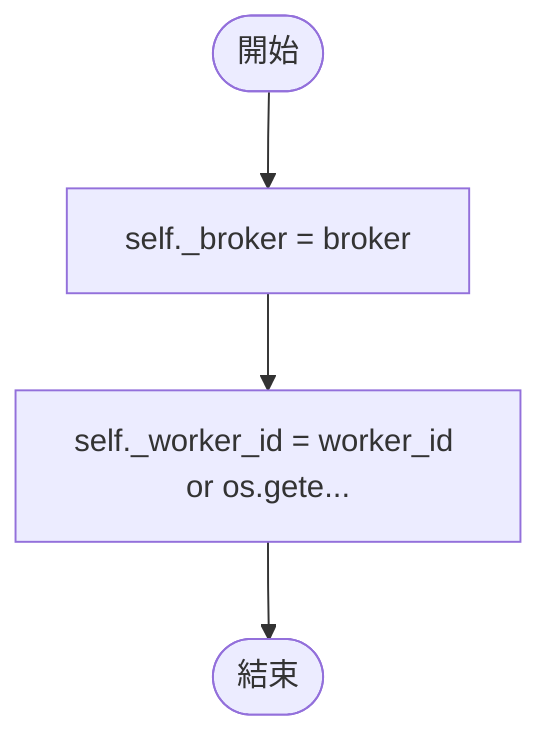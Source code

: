 flowchart TB
    n1([開始])
    n2([結束])
    n3[self._broker = broker]
    n4[self._worker_id = worker_id or os.gete...]
    n1 --> n3
    n3 --> n4
    n4 --> n2